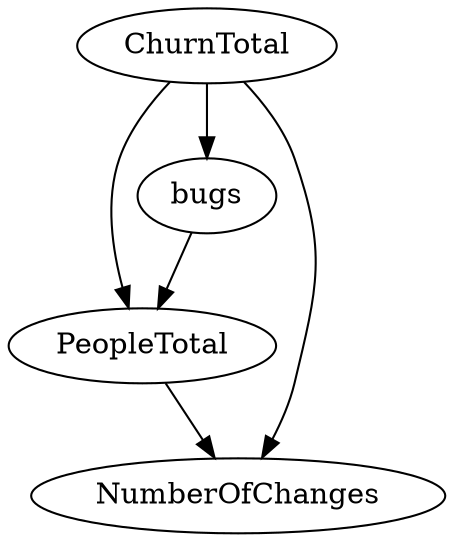 digraph {
   PeopleTotal;
   NumberOfChanges;
   ChurnTotal;
   bugs;
   PeopleTotal -> NumberOfChanges;
   ChurnTotal -> PeopleTotal;
   ChurnTotal -> NumberOfChanges;
   ChurnTotal -> bugs;
   bugs -> PeopleTotal;
}
